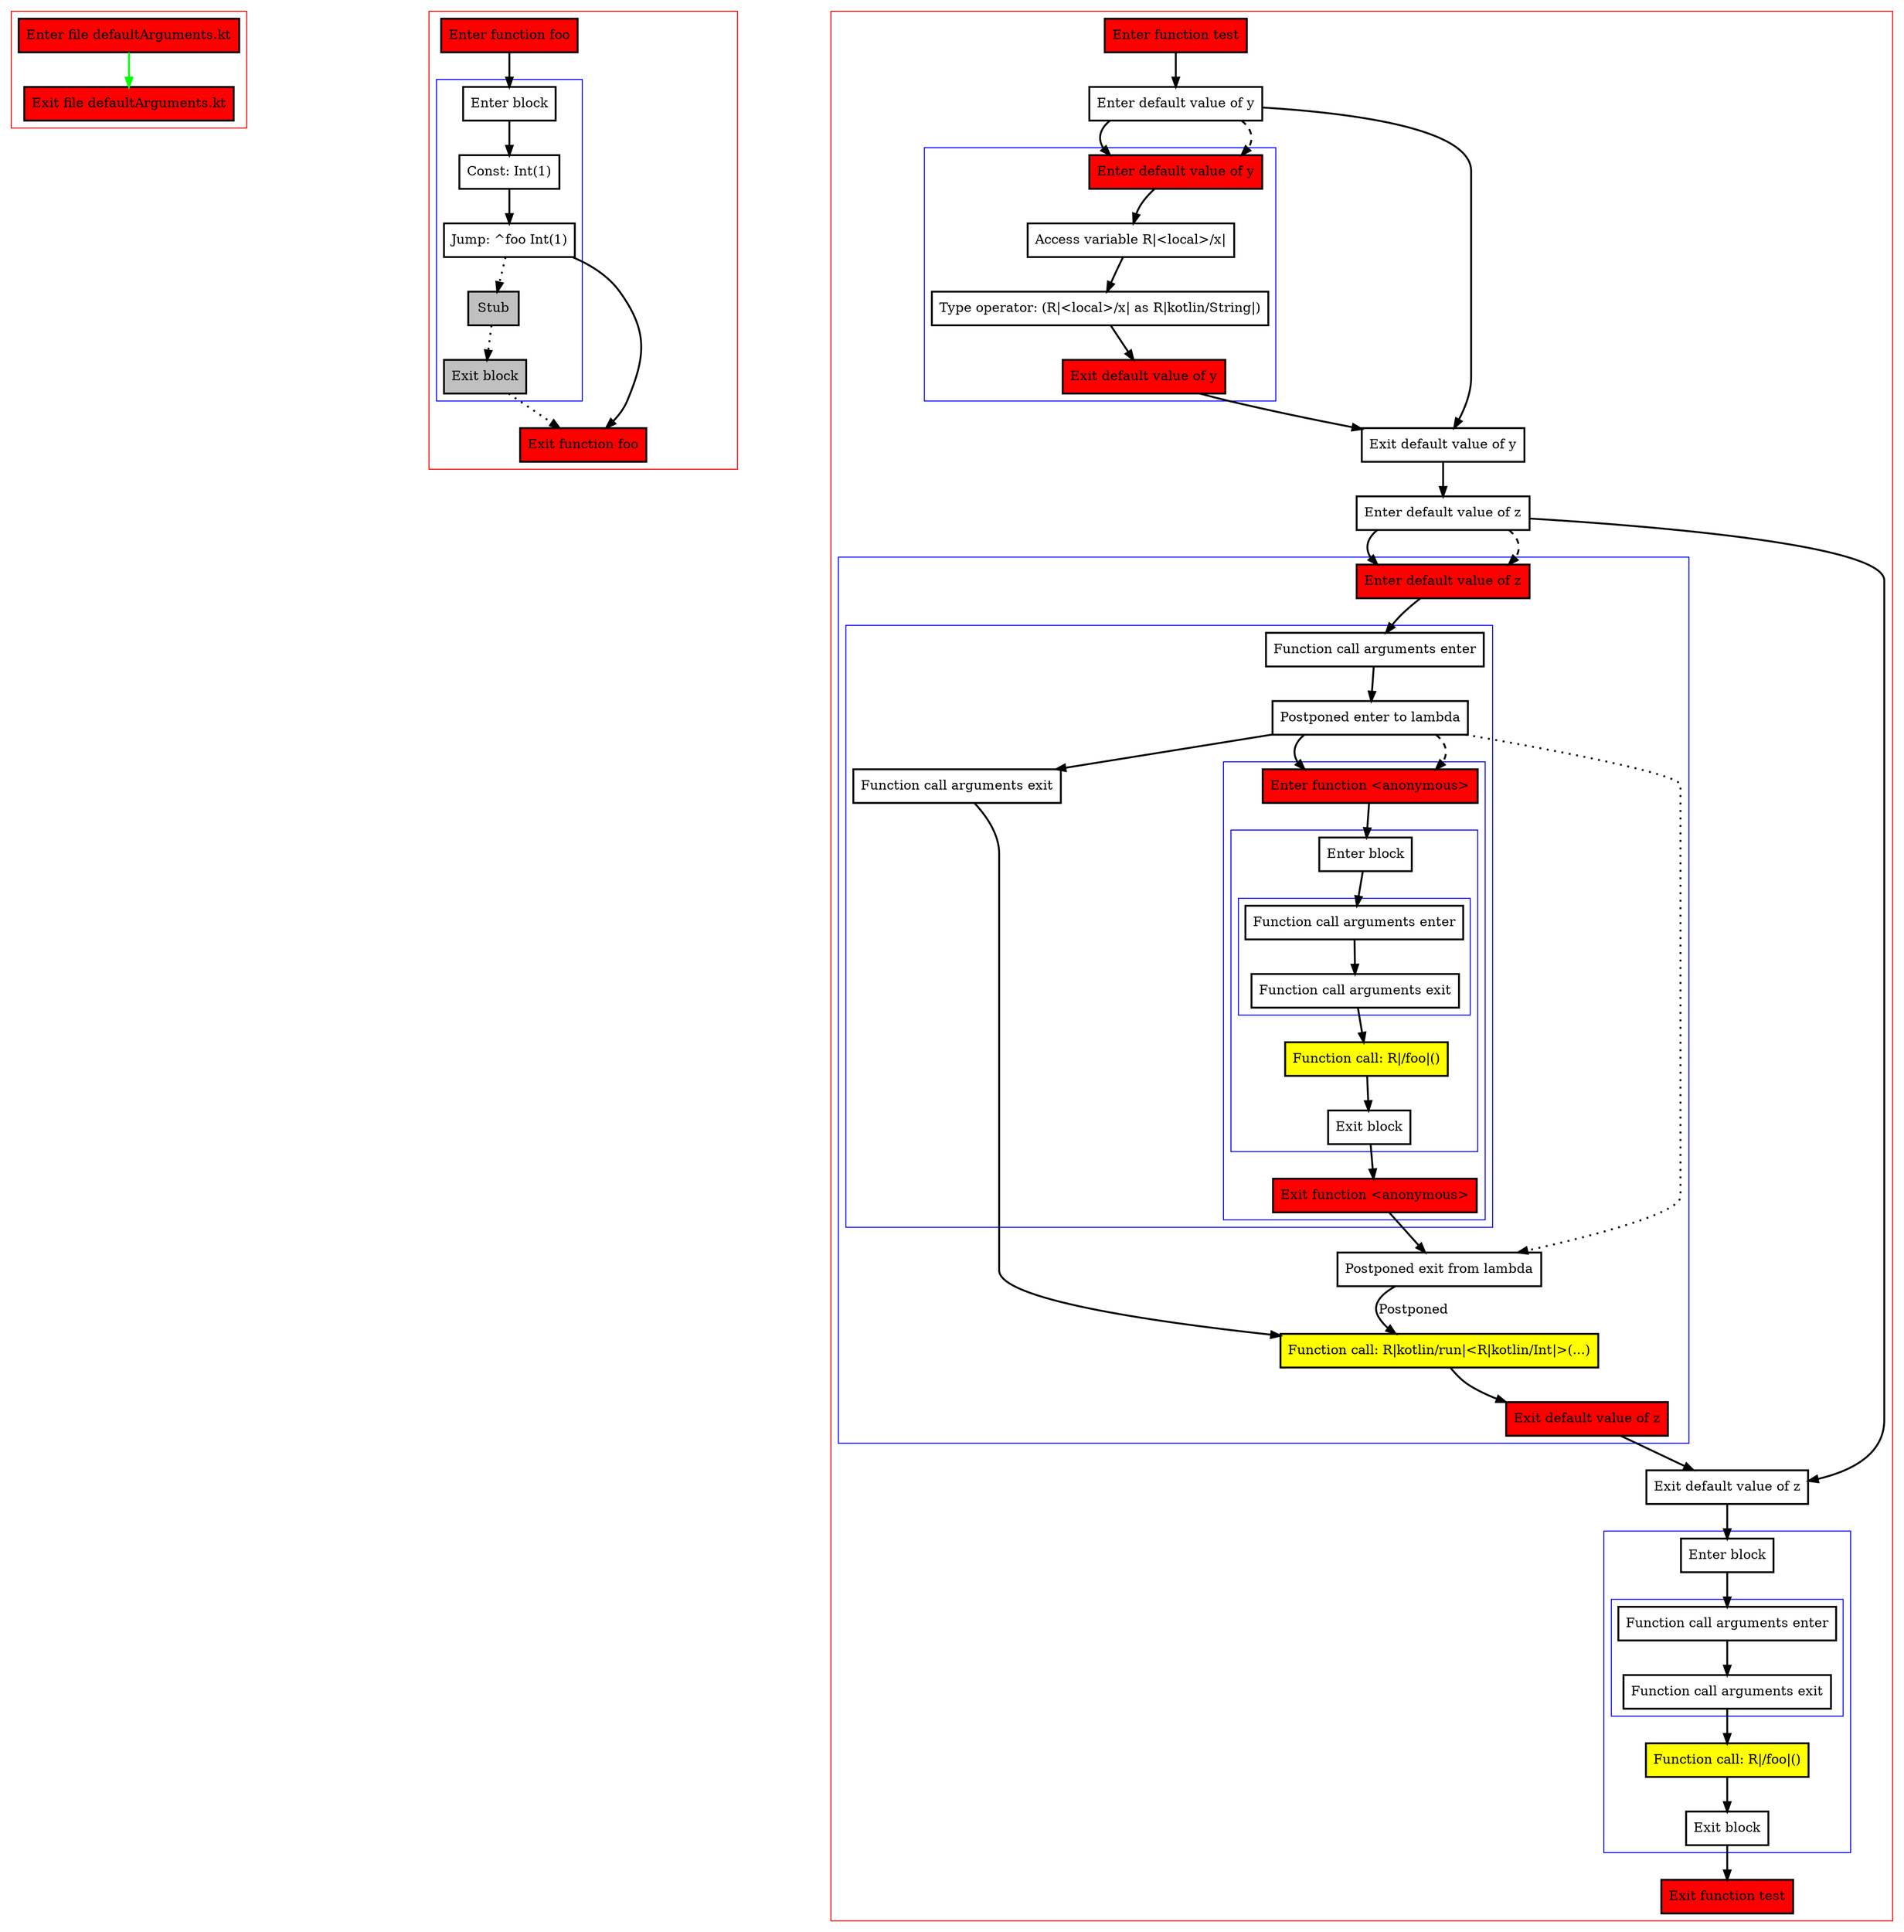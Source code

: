 digraph defaultArguments_kt {
    graph [nodesep=3]
    node [shape=box penwidth=2]
    edge [penwidth=2]

    subgraph cluster_0 {
        color=red
        0 [label="Enter file defaultArguments.kt" style="filled" fillcolor=red];
        1 [label="Exit file defaultArguments.kt" style="filled" fillcolor=red];
    }
    0 -> {1} [color=green];

    subgraph cluster_1 {
        color=red
        2 [label="Enter function foo" style="filled" fillcolor=red];
        subgraph cluster_2 {
            color=blue
            3 [label="Enter block"];
            4 [label="Const: Int(1)"];
            5 [label="Jump: ^foo Int(1)"];
            6 [label="Stub" style="filled" fillcolor=gray];
            7 [label="Exit block" style="filled" fillcolor=gray];
        }
        8 [label="Exit function foo" style="filled" fillcolor=red];
    }
    2 -> {3};
    3 -> {4};
    4 -> {5};
    5 -> {8};
    5 -> {6} [style=dotted];
    6 -> {7} [style=dotted];
    7 -> {8} [style=dotted];

    subgraph cluster_3 {
        color=red
        9 [label="Enter function test" style="filled" fillcolor=red];
        10 [label="Enter default value of y"];
        subgraph cluster_4 {
            color=blue
            11 [label="Enter default value of y" style="filled" fillcolor=red];
            12 [label="Access variable R|<local>/x|"];
            13 [label="Type operator: (R|<local>/x| as R|kotlin/String|)"];
            14 [label="Exit default value of y" style="filled" fillcolor=red];
        }
        15 [label="Exit default value of y"];
        16 [label="Enter default value of z"];
        subgraph cluster_5 {
            color=blue
            17 [label="Enter default value of z" style="filled" fillcolor=red];
            subgraph cluster_6 {
                color=blue
                18 [label="Function call arguments enter"];
                19 [label="Postponed enter to lambda"];
                subgraph cluster_7 {
                    color=blue
                    20 [label="Enter function <anonymous>" style="filled" fillcolor=red];
                    subgraph cluster_8 {
                        color=blue
                        21 [label="Enter block"];
                        subgraph cluster_9 {
                            color=blue
                            22 [label="Function call arguments enter"];
                            23 [label="Function call arguments exit"];
                        }
                        24 [label="Function call: R|/foo|()" style="filled" fillcolor=yellow];
                        25 [label="Exit block"];
                    }
                    26 [label="Exit function <anonymous>" style="filled" fillcolor=red];
                }
                27 [label="Function call arguments exit"];
            }
            28 [label="Postponed exit from lambda"];
            29 [label="Function call: R|kotlin/run|<R|kotlin/Int|>(...)" style="filled" fillcolor=yellow];
            30 [label="Exit default value of z" style="filled" fillcolor=red];
        }
        31 [label="Exit default value of z"];
        subgraph cluster_10 {
            color=blue
            32 [label="Enter block"];
            subgraph cluster_11 {
                color=blue
                33 [label="Function call arguments enter"];
                34 [label="Function call arguments exit"];
            }
            35 [label="Function call: R|/foo|()" style="filled" fillcolor=yellow];
            36 [label="Exit block"];
        }
        37 [label="Exit function test" style="filled" fillcolor=red];
    }
    9 -> {10};
    10 -> {11 15};
    10 -> {11} [style=dashed];
    11 -> {12};
    12 -> {13};
    13 -> {14};
    14 -> {15};
    15 -> {16};
    16 -> {17 31};
    16 -> {17} [style=dashed];
    17 -> {18};
    18 -> {19};
    19 -> {20 27};
    19 -> {28} [style=dotted];
    19 -> {20} [style=dashed];
    20 -> {21};
    21 -> {22};
    22 -> {23};
    23 -> {24};
    24 -> {25};
    25 -> {26};
    26 -> {28};
    27 -> {29};
    28 -> {29} [label="Postponed"];
    29 -> {30};
    30 -> {31};
    31 -> {32};
    32 -> {33};
    33 -> {34};
    34 -> {35};
    35 -> {36};
    36 -> {37};

}
